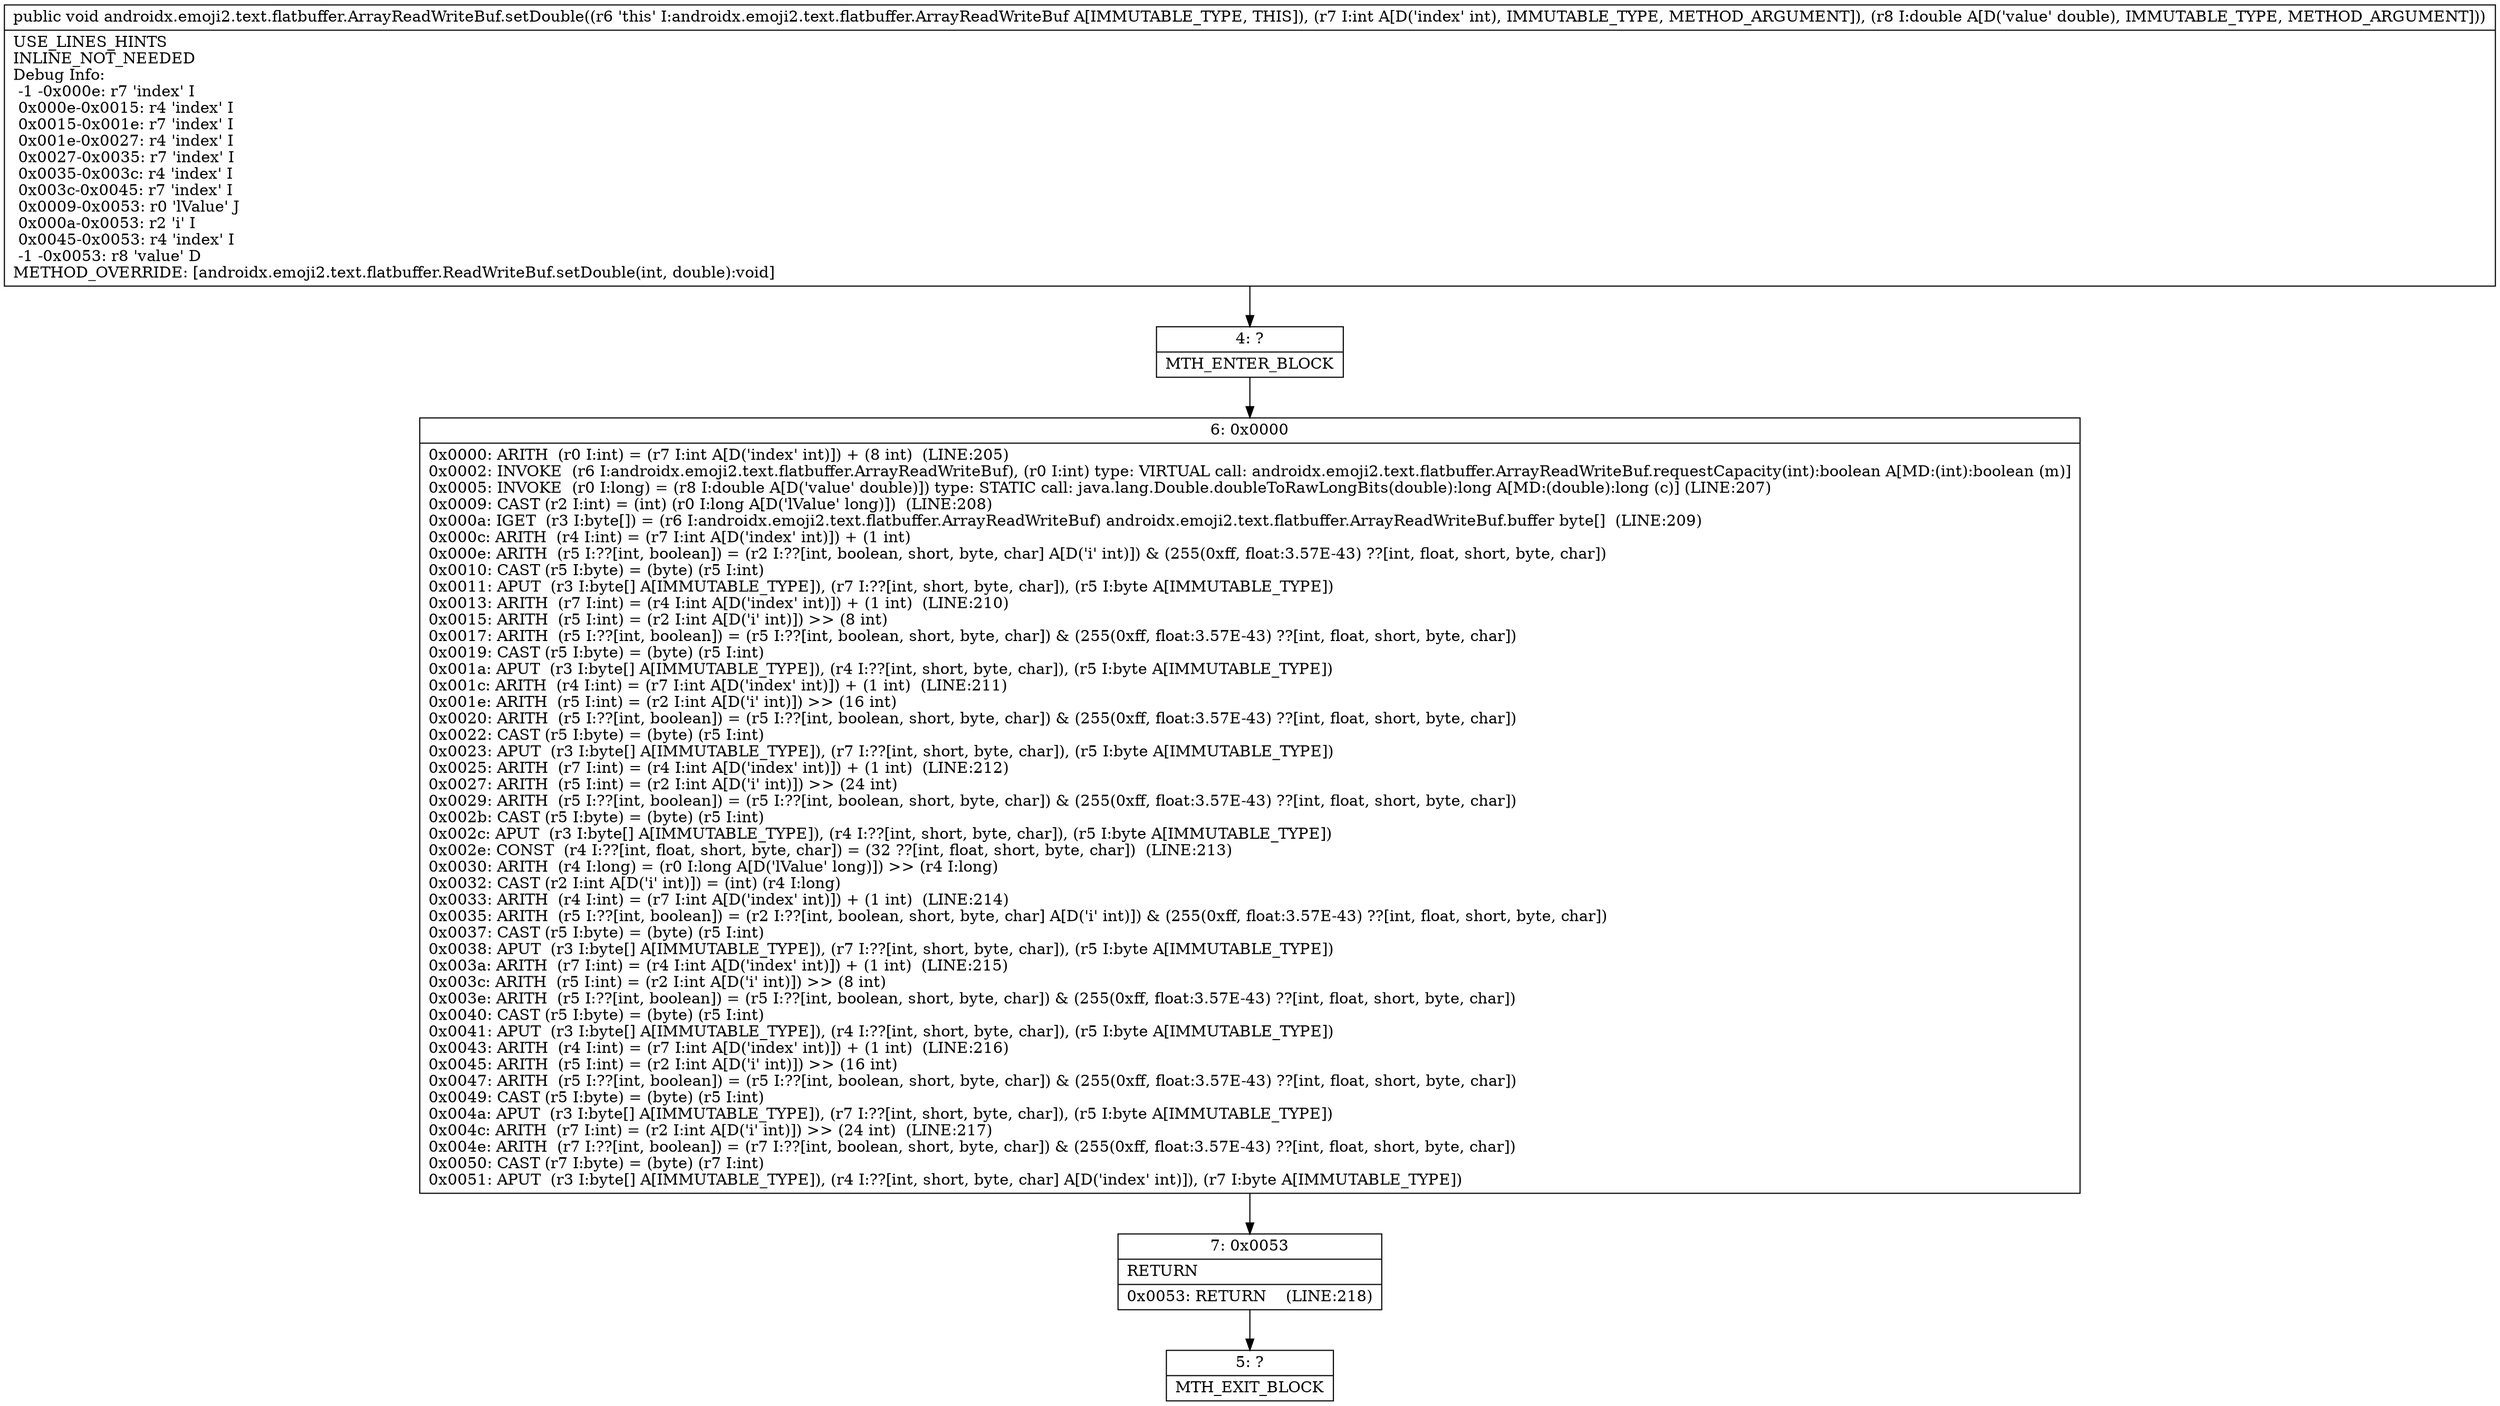 digraph "CFG forandroidx.emoji2.text.flatbuffer.ArrayReadWriteBuf.setDouble(ID)V" {
Node_4 [shape=record,label="{4\:\ ?|MTH_ENTER_BLOCK\l}"];
Node_6 [shape=record,label="{6\:\ 0x0000|0x0000: ARITH  (r0 I:int) = (r7 I:int A[D('index' int)]) + (8 int)  (LINE:205)\l0x0002: INVOKE  (r6 I:androidx.emoji2.text.flatbuffer.ArrayReadWriteBuf), (r0 I:int) type: VIRTUAL call: androidx.emoji2.text.flatbuffer.ArrayReadWriteBuf.requestCapacity(int):boolean A[MD:(int):boolean (m)]\l0x0005: INVOKE  (r0 I:long) = (r8 I:double A[D('value' double)]) type: STATIC call: java.lang.Double.doubleToRawLongBits(double):long A[MD:(double):long (c)] (LINE:207)\l0x0009: CAST (r2 I:int) = (int) (r0 I:long A[D('lValue' long)])  (LINE:208)\l0x000a: IGET  (r3 I:byte[]) = (r6 I:androidx.emoji2.text.flatbuffer.ArrayReadWriteBuf) androidx.emoji2.text.flatbuffer.ArrayReadWriteBuf.buffer byte[]  (LINE:209)\l0x000c: ARITH  (r4 I:int) = (r7 I:int A[D('index' int)]) + (1 int) \l0x000e: ARITH  (r5 I:??[int, boolean]) = (r2 I:??[int, boolean, short, byte, char] A[D('i' int)]) & (255(0xff, float:3.57E\-43) ??[int, float, short, byte, char]) \l0x0010: CAST (r5 I:byte) = (byte) (r5 I:int) \l0x0011: APUT  (r3 I:byte[] A[IMMUTABLE_TYPE]), (r7 I:??[int, short, byte, char]), (r5 I:byte A[IMMUTABLE_TYPE]) \l0x0013: ARITH  (r7 I:int) = (r4 I:int A[D('index' int)]) + (1 int)  (LINE:210)\l0x0015: ARITH  (r5 I:int) = (r2 I:int A[D('i' int)]) \>\> (8 int) \l0x0017: ARITH  (r5 I:??[int, boolean]) = (r5 I:??[int, boolean, short, byte, char]) & (255(0xff, float:3.57E\-43) ??[int, float, short, byte, char]) \l0x0019: CAST (r5 I:byte) = (byte) (r5 I:int) \l0x001a: APUT  (r3 I:byte[] A[IMMUTABLE_TYPE]), (r4 I:??[int, short, byte, char]), (r5 I:byte A[IMMUTABLE_TYPE]) \l0x001c: ARITH  (r4 I:int) = (r7 I:int A[D('index' int)]) + (1 int)  (LINE:211)\l0x001e: ARITH  (r5 I:int) = (r2 I:int A[D('i' int)]) \>\> (16 int) \l0x0020: ARITH  (r5 I:??[int, boolean]) = (r5 I:??[int, boolean, short, byte, char]) & (255(0xff, float:3.57E\-43) ??[int, float, short, byte, char]) \l0x0022: CAST (r5 I:byte) = (byte) (r5 I:int) \l0x0023: APUT  (r3 I:byte[] A[IMMUTABLE_TYPE]), (r7 I:??[int, short, byte, char]), (r5 I:byte A[IMMUTABLE_TYPE]) \l0x0025: ARITH  (r7 I:int) = (r4 I:int A[D('index' int)]) + (1 int)  (LINE:212)\l0x0027: ARITH  (r5 I:int) = (r2 I:int A[D('i' int)]) \>\> (24 int) \l0x0029: ARITH  (r5 I:??[int, boolean]) = (r5 I:??[int, boolean, short, byte, char]) & (255(0xff, float:3.57E\-43) ??[int, float, short, byte, char]) \l0x002b: CAST (r5 I:byte) = (byte) (r5 I:int) \l0x002c: APUT  (r3 I:byte[] A[IMMUTABLE_TYPE]), (r4 I:??[int, short, byte, char]), (r5 I:byte A[IMMUTABLE_TYPE]) \l0x002e: CONST  (r4 I:??[int, float, short, byte, char]) = (32 ??[int, float, short, byte, char])  (LINE:213)\l0x0030: ARITH  (r4 I:long) = (r0 I:long A[D('lValue' long)]) \>\> (r4 I:long) \l0x0032: CAST (r2 I:int A[D('i' int)]) = (int) (r4 I:long) \l0x0033: ARITH  (r4 I:int) = (r7 I:int A[D('index' int)]) + (1 int)  (LINE:214)\l0x0035: ARITH  (r5 I:??[int, boolean]) = (r2 I:??[int, boolean, short, byte, char] A[D('i' int)]) & (255(0xff, float:3.57E\-43) ??[int, float, short, byte, char]) \l0x0037: CAST (r5 I:byte) = (byte) (r5 I:int) \l0x0038: APUT  (r3 I:byte[] A[IMMUTABLE_TYPE]), (r7 I:??[int, short, byte, char]), (r5 I:byte A[IMMUTABLE_TYPE]) \l0x003a: ARITH  (r7 I:int) = (r4 I:int A[D('index' int)]) + (1 int)  (LINE:215)\l0x003c: ARITH  (r5 I:int) = (r2 I:int A[D('i' int)]) \>\> (8 int) \l0x003e: ARITH  (r5 I:??[int, boolean]) = (r5 I:??[int, boolean, short, byte, char]) & (255(0xff, float:3.57E\-43) ??[int, float, short, byte, char]) \l0x0040: CAST (r5 I:byte) = (byte) (r5 I:int) \l0x0041: APUT  (r3 I:byte[] A[IMMUTABLE_TYPE]), (r4 I:??[int, short, byte, char]), (r5 I:byte A[IMMUTABLE_TYPE]) \l0x0043: ARITH  (r4 I:int) = (r7 I:int A[D('index' int)]) + (1 int)  (LINE:216)\l0x0045: ARITH  (r5 I:int) = (r2 I:int A[D('i' int)]) \>\> (16 int) \l0x0047: ARITH  (r5 I:??[int, boolean]) = (r5 I:??[int, boolean, short, byte, char]) & (255(0xff, float:3.57E\-43) ??[int, float, short, byte, char]) \l0x0049: CAST (r5 I:byte) = (byte) (r5 I:int) \l0x004a: APUT  (r3 I:byte[] A[IMMUTABLE_TYPE]), (r7 I:??[int, short, byte, char]), (r5 I:byte A[IMMUTABLE_TYPE]) \l0x004c: ARITH  (r7 I:int) = (r2 I:int A[D('i' int)]) \>\> (24 int)  (LINE:217)\l0x004e: ARITH  (r7 I:??[int, boolean]) = (r7 I:??[int, boolean, short, byte, char]) & (255(0xff, float:3.57E\-43) ??[int, float, short, byte, char]) \l0x0050: CAST (r7 I:byte) = (byte) (r7 I:int) \l0x0051: APUT  (r3 I:byte[] A[IMMUTABLE_TYPE]), (r4 I:??[int, short, byte, char] A[D('index' int)]), (r7 I:byte A[IMMUTABLE_TYPE]) \l}"];
Node_7 [shape=record,label="{7\:\ 0x0053|RETURN\l|0x0053: RETURN    (LINE:218)\l}"];
Node_5 [shape=record,label="{5\:\ ?|MTH_EXIT_BLOCK\l}"];
MethodNode[shape=record,label="{public void androidx.emoji2.text.flatbuffer.ArrayReadWriteBuf.setDouble((r6 'this' I:androidx.emoji2.text.flatbuffer.ArrayReadWriteBuf A[IMMUTABLE_TYPE, THIS]), (r7 I:int A[D('index' int), IMMUTABLE_TYPE, METHOD_ARGUMENT]), (r8 I:double A[D('value' double), IMMUTABLE_TYPE, METHOD_ARGUMENT]))  | USE_LINES_HINTS\lINLINE_NOT_NEEDED\lDebug Info:\l  \-1 \-0x000e: r7 'index' I\l  0x000e\-0x0015: r4 'index' I\l  0x0015\-0x001e: r7 'index' I\l  0x001e\-0x0027: r4 'index' I\l  0x0027\-0x0035: r7 'index' I\l  0x0035\-0x003c: r4 'index' I\l  0x003c\-0x0045: r7 'index' I\l  0x0009\-0x0053: r0 'lValue' J\l  0x000a\-0x0053: r2 'i' I\l  0x0045\-0x0053: r4 'index' I\l  \-1 \-0x0053: r8 'value' D\lMETHOD_OVERRIDE: [androidx.emoji2.text.flatbuffer.ReadWriteBuf.setDouble(int, double):void]\l}"];
MethodNode -> Node_4;Node_4 -> Node_6;
Node_6 -> Node_7;
Node_7 -> Node_5;
}

